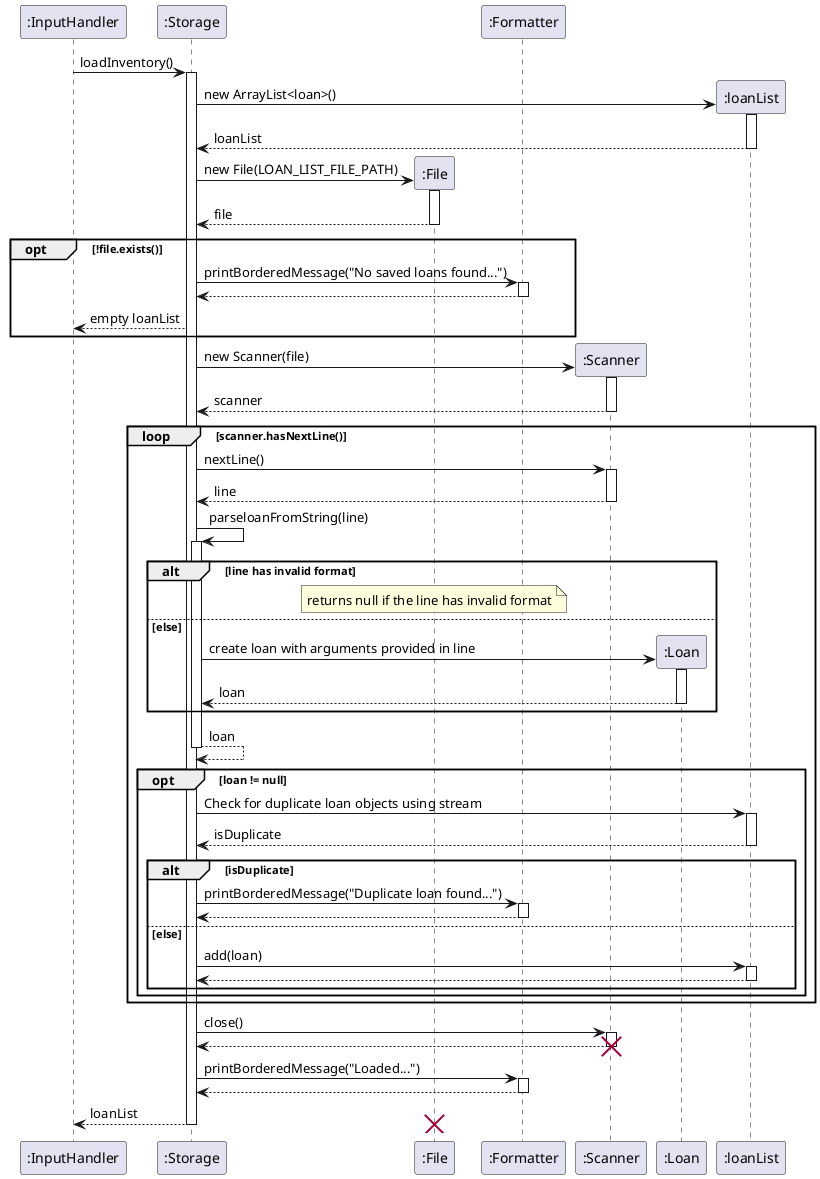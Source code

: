 @startuml
participant InputHandler as ":InputHandler"
participant Storage as ":Storage"
participant File as ":File"
participant Formatter as ":Formatter"
participant Scanner as ":Scanner"
participant loan as ":Loan"


InputHandler -> Storage: loadInventory()
activate Storage

' Create a new empty loanList
create loanList as ":loanList"
Storage -> loanList: new ArrayList<loan>()
activate loanList
loanList --> Storage: loanList
deactivate loanList

' Create File object for LOAN_LIST_FILE_PATH
Create File
Storage -> File: new File(LOAN_LIST_FILE_PATH)
activate File
File --> Storage: file
deactivate File

opt !file.exists()
    Storage -> Formatter: printBorderedMessage("No saved loans found...")
    activate Formatter

    Formatter --> Storage
    deactivate Formatter
    
    Storage --> InputHandler: empty loanList
    end
    ' Open the file using a Scanner
    create Scanner
    Storage -> Scanner: new Scanner(file)
    activate Scanner
    Scanner --> Storage: scanner
    deactivate Scanner

    loop scanner.hasNextLine()
        Storage -> Scanner: nextLine()
        activate Scanner

        Scanner --> Storage: line
        deactivate Scanner

        Storage -> Storage: parseloanFromString(line)
        activate Storage
        alt line has invalid format
            note over File
            returns null if the line has invalid format
            end note
        else else
            create loan
            Storage -> loan: create loan with arguments provided in line
            activate loan
            loan --> Storage: loan
            deactivate loan
        end
        Storage --> Storage: loan
        deactivate Storage

        opt loan != null
            ' Check for duplicate loan
            Storage -> loanList: Check for duplicate loan objects using stream
            activate loanList
            loanList --> Storage: isDuplicate
            deactivate loanList
            alt isDuplicate
                ' loan already exists, skip adding it
                Storage -> Formatter: printBorderedMessage("Duplicate loan found...")
                activate Formatter
                Formatter --> Storage
                deactivate Formatter
                
            else else
                ' Add loan to loanList
                Storage -> loanList: add(loan)
                activate loanList
                loanList --> Storage
                deactivate loanList
            end 
        end
    end

    

    Storage -> Scanner: close()
    activate Scanner
    Scanner --> Storage
    deactivate Scanner
    destroy Scanner
    ' Print message with number of loans loaded
    Storage -> Formatter: printBorderedMessage("Loaded...")
    activate Formatter
    Formatter --> Storage
    deactivate Formatter
    

    Storage --> InputHandler: loanList
    destroy File
    deactivate Storage

deactivate Storage
@enduml
